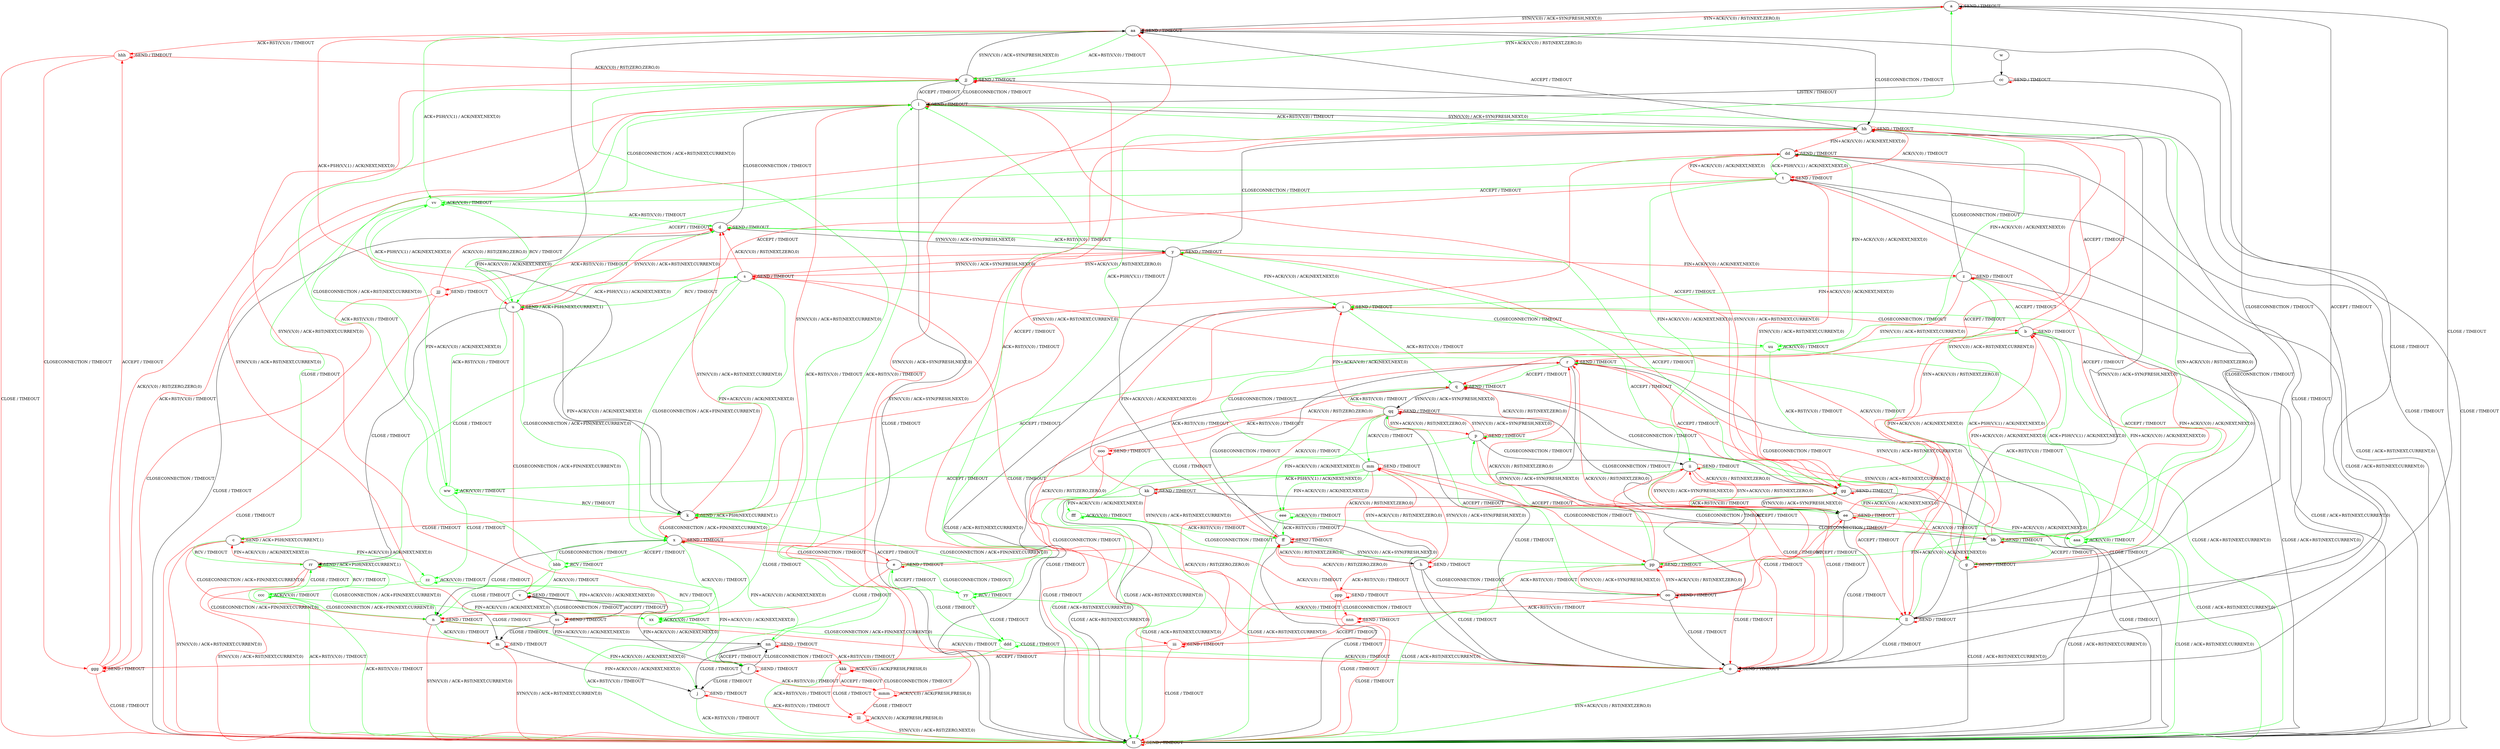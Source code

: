 digraph "" {
	graph ["Incoming time"=14.68402886390686,
		"Outgoing time"=21.50264072418213,
		Output="{'States': 68, 'Transitions': 1023, 'Filename': '../results/tcp/TCP_FreeBSD_Server-TCP_Linux_Server-yices-4.dot'}",
		Reference="{'States': 56, 'Transitions': 716, 'Filename': '../subjects/tcp/TCP_FreeBSD_Server.dot'}",
		Solver=yices,
		Updated="{'States': 58, 'Transitions': 685, 'Filename': '../subjects/tcp/TCP_Linux_Server.dot'}",
		"f-measure"=0.5396145610278372,
		precision=0.5518248175182482,
		recall=0.5279329608938548
	];
	a -> a [key=0,
	color=red,
	label="SEND / TIMEOUT"];
a -> o [key=0,
label="CLOSE / TIMEOUT"];
a -> aa [key=0,
label="SYN(V,V,0) / ACK+SYN(FRESH,NEXT,0)"];
a -> jj [key=0,
color=green,
label="SYN+ACK(V,V,0) / RST(NEXT,ZERO,0)"];
a -> ll [key=0,
label="CLOSECONNECTION / TIMEOUT"];
b -> b [key=0,
color=red,
label="SEND / TIMEOUT"];
b -> r [key=0,
color=red,
label="SYN(V,V,0) / ACK+RST(NEXT,CURRENT,0)"];
b -> z [key=0,
color=green,
label="ACCEPT / TIMEOUT"];
b -> bb [key=0,
color=green,
label="ACK+PSH(V,V,1) / ACK(NEXT,NEXT,0)"];
b -> dd [key=0,
color=red,
label="ACCEPT / TIMEOUT"];
b -> tt [key=0,
label="CLOSE / ACK+RST(NEXT,CURRENT,0)"];
aaa [color=green];
b -> aaa [key=0,
color=green,
label="FIN+ACK(V,V,0) / ACK(NEXT,NEXT,0)"];
c -> c [key=0,
color=red,
label="SEND / ACK+PSH(NEXT,CURRENT,1)"];
c -> n [key=0,
color=red,
label="CLOSECONNECTION / ACK+FIN(NEXT,CURRENT,0)"];
c -> rr [key=0,
color=green,
label="RCV / TIMEOUT"];
c -> tt [key=0,
color=red,
label="SYN(V,V,0) / ACK+RST(NEXT,CURRENT,0)"];
zz [color=green];
c -> zz [key=0,
color=green,
label="FIN+ACK(V,V,0) / ACK(NEXT,NEXT,0)"];
d -> d [key=0,
color=red,
label="SEND / TIMEOUT"];
d -> l [key=0,
label="CLOSECONNECTION / TIMEOUT"];
d -> y [key=0,
label="SYN(V,V,0) / ACK+SYN(FRESH,NEXT,0)"];
d -> tt [key=0,
label="CLOSE / TIMEOUT"];
e -> a [key=0,
color=green,
label="ACK+PSH(V,V,1) / TIMEOUT"];
e -> e [key=0,
color=red,
label="SEND / TIMEOUT"];
e -> n [key=0,
color=red,
label="CLOSE / TIMEOUT"];
e -> x [key=0,
color=red,
label="CLOSECONNECTION / TIMEOUT"];
e -> jj [key=0,
color=red,
label="SYN(V,V,0) / ACK+RST(NEXT,CURRENT,0)"];
yy [color=green];
e -> yy [key=0,
color=green,
label="CLOSECONNECTION / TIMEOUT"];
ddd [color=green];
e -> ddd [key=0,
color=green,
label="CLOSE / TIMEOUT"];
f -> f [key=0,
color=red,
label="SEND / TIMEOUT"];
f -> j [key=0,
label="CLOSE / TIMEOUT"];
f -> jj [key=0,
color=green,
label="ACK+RST(V,V,0) / TIMEOUT"];
f -> nn [key=0,
label="CLOSECONNECTION / TIMEOUT"];
mmm [color=red];
f -> mmm [key=0,
color=red,
label="ACK+RST(V,V,0) / TIMEOUT"];
g -> g [key=0,
color=red,
label="SEND / TIMEOUT"];
g -> p [key=0,
color=green,
label="FIN+ACK(V,V,0) / ACK(NEXT,NEXT,0)"];
g -> q [key=0,
color=red,
label="SYN(V,V,0) / ACK+RST(NEXT,CURRENT,0)"];
g -> t [key=0,
label="CLOSECONNECTION / TIMEOUT"];
g -> z [key=0,
color=red,
label="FIN+ACK(V,V,0) / ACK(NEXT,NEXT,0)"];
g -> tt [key=0,
label="CLOSE / ACK+RST(NEXT,CURRENT,0)"];
h -> h [key=0,
color=red,
label="SEND / TIMEOUT"];
h -> o [key=0,
label="CLOSE / TIMEOUT"];
h -> ff [key=0,
color=red,
label="ACK(V,V,0) / RST(NEXT,ZERO,0)"];
h -> mm [key=0,
color=red,
label="SYN+ACK(V,V,0) / RST(NEXT,ZERO,0)"];
h -> oo [key=0,
label="CLOSECONNECTION / TIMEOUT"];
ppp [color=red];
h -> ppp [key=0,
color=red,
label="ACK+RST(V,V,0) / TIMEOUT"];
i -> b [key=0,
color=red,
label="CLOSECONNECTION / TIMEOUT"];
i -> i [key=0,
color=red,
label="SEND / TIMEOUT"];
i -> q [key=0,
color=green,
label="ACK+RST(V,V,0) / TIMEOUT"];
i -> ff [key=0,
color=red,
label="ACK+RST(V,V,0) / TIMEOUT"];
i -> tt [key=0,
label="CLOSE / ACK+RST(NEXT,CURRENT,0)"];
uu [color=green];
i -> uu [key=0,
color=green,
label="CLOSECONNECTION / TIMEOUT"];
j -> j [key=0,
color=red,
label="SEND / TIMEOUT"];
j -> tt [key=0,
color=green,
label="ACK+RST(V,V,0) / TIMEOUT"];
lll [color=red];
j -> lll [key=0,
color=red,
label="ACK+RST(V,V,0) / TIMEOUT"];
k -> c [key=0,
color=red,
label="CLOSE / TIMEOUT"];
k -> d [key=0,
color=red,
label="SYN(V,V,0) / ACK+RST(NEXT,CURRENT,0)"];
k -> k [key=0,
color=red,
label="SEND / ACK+PSH(NEXT,CURRENT,1)"];
k -> x [key=0,
color=red,
label="CLOSECONNECTION / ACK+FIN(NEXT,CURRENT,0)"];
xx [color=green];
k -> xx [key=0,
color=green,
label="CLOSE / TIMEOUT"];
k -> yy [key=0,
color=green,
label="CLOSECONNECTION / ACK+FIN(NEXT,CURRENT,0)"];
l -> l [key=0,
color=red,
label="SEND / TIMEOUT"];
l -> hh [key=0,
label="SYN(V,V,0) / ACK+SYN(FRESH,NEXT,0)"];
l -> jj [key=0,
label="ACCEPT / TIMEOUT"];
l -> tt [key=0,
label="CLOSE / TIMEOUT"];
m -> j [key=0,
label="FIN+ACK(V,V,0) / ACK(NEXT,NEXT,0)"];
m -> m [key=0,
color=red,
label="SEND / TIMEOUT"];
m -> tt [key=0,
color=red,
label="SYN(V,V,0) / ACK+RST(NEXT,CURRENT,0)"];
n -> j [key=0,
color=green,
label="FIN+ACK(V,V,0) / ACK(NEXT,NEXT,0)"];
n -> m [key=0,
color=green,
label="ACK(V,V,0) / TIMEOUT"];
n -> n [key=0,
color=red,
label="SEND / TIMEOUT"];
n -> o [key=0,
color=red,
label="ACK(V,V,0) / TIMEOUT"];
n -> tt [key=0,
color=red,
label="SYN(V,V,0) / ACK+RST(NEXT,CURRENT,0)"];
o -> o [key=0,
color=red,
label="SEND / TIMEOUT"];
o -> tt [key=0,
color=green,
label="SYN+ACK(V,V,0) / RST(NEXT,ZERO,0)"];
p -> o [key=0,
color=red,
label="CLOSE / TIMEOUT"];
p -> p [key=0,
color=red,
label="SEND / TIMEOUT"];
p -> q [key=0,
color=red,
label="ACK(V,V,0) / RST(NEXT,ZERO,0)"];
p -> ii [key=0,
label="CLOSECONNECTION / TIMEOUT"];
p -> qq [key=0,
color=red,
label="SYN(V,V,0) / ACK+SYN(FRESH,NEXT,0)"];
p -> tt [key=0,
color=green,
label="CLOSE / ACK+RST(NEXT,CURRENT,0)"];
q -> q [key=0,
color=red,
label="SEND / TIMEOUT"];
q -> gg [key=0,
label="CLOSECONNECTION / TIMEOUT"];
q -> qq [key=0,
label="SYN(V,V,0) / ACK+SYN(FRESH,NEXT,0)"];
q -> tt [key=0,
label="CLOSE / TIMEOUT"];
r -> q [key=0,
color=green,
label="ACCEPT / TIMEOUT"];
r -> r [key=0,
color=red,
label="SEND / TIMEOUT"];
r -> gg [key=0,
color=red,
label="ACCEPT / TIMEOUT"];
r -> oo [key=0,
label="SYN(V,V,0) / ACK+SYN(FRESH,NEXT,0)"];
r -> tt [key=0,
label="CLOSE / TIMEOUT"];
s -> d [key=0,
color=red,
label="ACK(V,V,0) / RST(NEXT,ZERO,0)"];
s -> k [key=0,
color=green,
label="FIN+ACK(V,V,0) / ACK(NEXT,NEXT,0)"];
s -> o [key=0,
color=red,
label="CLOSE / TIMEOUT"];
s -> s [key=0,
color=red,
label="SEND / TIMEOUT"];
s -> u [key=0,
color=green,
label="ACK+PSH(V,V,1) / ACK(NEXT,NEXT,0)"];
s -> x [key=0,
color=green,
label="CLOSECONNECTION / ACK+FIN(NEXT,CURRENT,0)"];
s -> y [key=0,
color=red,
label="SYN(V,V,0) / ACK+SYN(FRESH,NEXT,0)"];
s -> ll [key=0,
color=red,
label="CLOSECONNECTION / TIMEOUT"];
s -> rr [key=0,
color=green,
label="CLOSE / TIMEOUT"];
t -> t [key=0,
color=red,
label="SEND / TIMEOUT"];
t -> u [key=0,
color=red,
label="ACCEPT / TIMEOUT"];
t -> dd [key=0,
color=red,
label="FIN+ACK(V,V,0) / ACK(NEXT,NEXT,0)"];
t -> gg [key=0,
color=red,
label="SYN(V,V,0) / ACK+RST(NEXT,CURRENT,0)"];
t -> ii [key=0,
color=green,
label="FIN+ACK(V,V,0) / ACK(NEXT,NEXT,0)"];
t -> tt [key=0,
label="CLOSE / ACK+RST(NEXT,CURRENT,0)"];
vv [color=green];
t -> vv [key=0,
color=green,
label="ACCEPT / TIMEOUT"];
u -> d [key=0,
color=red,
label="SYN(V,V,0) / ACK+RST(NEXT,CURRENT,0)"];
u -> k [key=0,
label="FIN+ACK(V,V,0) / ACK(NEXT,NEXT,0)"];
u -> s [key=0,
color=green,
label="RCV / TIMEOUT"];
u -> u [key=0,
color=red,
label="SEND / ACK+PSH(NEXT,CURRENT,1)"];
u -> x [key=0,
color=green,
label="CLOSECONNECTION / ACK+FIN(NEXT,CURRENT,0)"];
u -> rr [key=0,
label="CLOSE / TIMEOUT"];
u -> ss [key=0,
color=red,
label="CLOSECONNECTION / ACK+FIN(NEXT,CURRENT,0)"];
u -> vv [key=0,
color=green,
label="ACK+PSH(V,V,1) / ACK(NEXT,NEXT,0)"];
v -> f [key=0,
label="FIN+ACK(V,V,0) / ACK(NEXT,NEXT,0)"];
v -> m [key=0,
label="CLOSE / TIMEOUT"];
v -> v [key=0,
color=red,
label="SEND / TIMEOUT"];
v -> jj [key=0,
color=red,
label="SYN(V,V,0) / ACK+RST(NEXT,CURRENT,0)"];
v -> ss [key=0,
label="CLOSECONNECTION / TIMEOUT"];
w -> cc [key=0];
x -> e [key=0,
color=red,
label="ACCEPT / TIMEOUT"];
x -> l [key=0,
color=red,
label="SYN(V,V,0) / ACK+RST(NEXT,CURRENT,0)"];
x -> n [key=0,
label="CLOSE / TIMEOUT"];
x -> x [key=0,
color=red,
label="SEND / TIMEOUT"];
x -> ll [key=0,
color=red,
label="ACK(V,V,0) / TIMEOUT"];
x -> nn [key=0,
color=green,
label="FIN+ACK(V,V,0) / ACK(NEXT,NEXT,0)"];
x -> ss [key=0,
color=green,
label="ACK(V,V,0) / TIMEOUT"];
bbb [color=green];
x -> bbb [key=0,
color=green,
label="ACCEPT / TIMEOUT"];
y -> d [key=0,
color=green,
label="ACK+RST(V,V,0) / TIMEOUT"];
y -> g [key=0,
color=red,
label="ACK(V,V,0) / TIMEOUT"];
y -> i [key=0,
color=green,
label="FIN+ACK(V,V,0) / ACK(NEXT,NEXT,0)"];
y -> o [key=0,
label="CLOSE / TIMEOUT"];
y -> s [key=0,
color=red,
label="SYN+ACK(V,V,0) / RST(NEXT,ZERO,0)"];
y -> y [key=0,
color=red,
label="SEND / TIMEOUT"];
y -> z [key=0,
color=red,
label="FIN+ACK(V,V,0) / ACK(NEXT,NEXT,0)"];
y -> hh [key=0,
label="CLOSECONNECTION / TIMEOUT"];
jjj [color=red];
y -> jjj [key=0,
color=red,
label="ACK+RST(V,V,0) / TIMEOUT"];
z -> g [key=0,
color=green,
label="ACK+PSH(V,V,1) / ACK(NEXT,NEXT,0)"];
z -> i [key=0,
color=green,
label="FIN+ACK(V,V,0) / ACK(NEXT,NEXT,0)"];
z -> q [key=0,
color=red,
label="SYN(V,V,0) / ACK+RST(NEXT,CURRENT,0)"];
z -> z [key=0,
color=red,
label="SEND / TIMEOUT"];
z -> dd [key=0,
label="CLOSECONNECTION / TIMEOUT"];
z -> tt [key=0,
label="CLOSE / ACK+RST(NEXT,CURRENT,0)"];
aa -> a [key=0,
color=red,
label="SYN+ACK(V,V,0) / RST(NEXT,ZERO,0)"];
aa -> k [key=0,
label="FIN+ACK(V,V,0) / ACK(NEXT,NEXT,0)"];
aa -> o [key=0,
label="CLOSE / TIMEOUT"];
aa -> u [key=0,
color=red,
label="ACK+PSH(V,V,1) / ACK(NEXT,NEXT,0)"];
aa -> aa [key=0,
color=red,
label="SEND / TIMEOUT"];
aa -> hh [key=0,
label="CLOSECONNECTION / TIMEOUT"];
aa -> jj [key=0,
color=green,
label="ACK+RST(V,V,0) / TIMEOUT"];
aa -> vv [key=0,
color=green,
label="ACK+PSH(V,V,1) / ACK(NEXT,NEXT,0)"];
hhh [color=red];
aa -> hhh [key=0,
color=red,
label="ACK+RST(V,V,0) / TIMEOUT"];
bb -> b [key=0,
color=red,
label="FIN+ACK(V,V,0) / ACK(NEXT,NEXT,0)"];
bb -> g [key=0,
color=green,
label="ACCEPT / TIMEOUT"];
bb -> r [key=0,
color=red,
label="SYN(V,V,0) / ACK+RST(NEXT,CURRENT,0)"];
bb -> t [key=0,
color=red,
label="ACCEPT / TIMEOUT"];
bb -> bb [key=0,
color=red,
label="SEND / TIMEOUT"];
bb -> pp [key=0,
color=green,
label="FIN+ACK(V,V,0) / ACK(NEXT,NEXT,0)"];
bb -> tt [key=0,
label="CLOSE / ACK+RST(NEXT,CURRENT,0)"];
cc -> l [key=0,
label="LISTEN / TIMEOUT"];
cc -> cc [key=0,
color=red,
label="SEND / TIMEOUT"];
cc -> tt [key=0,
label="CLOSE / TIMEOUT"];
dd -> k [key=0,
color=red,
label="ACCEPT / TIMEOUT"];
dd -> t [key=0,
color=green,
label="ACK+PSH(V,V,1) / ACK(NEXT,NEXT,0)"];
dd -> u [key=0,
color=green,
label="ACCEPT / TIMEOUT"];
dd -> dd [key=0,
color=red,
label="SEND / TIMEOUT"];
dd -> gg [key=0,
color=red,
label="SYN(V,V,0) / ACK+RST(NEXT,CURRENT,0)"];
dd -> tt [key=0,
label="CLOSE / ACK+RST(NEXT,CURRENT,0)"];
dd -> uu [key=0,
color=green,
label="FIN+ACK(V,V,0) / ACK(NEXT,NEXT,0)"];
ee -> b [key=0,
color=red,
label="FIN+ACK(V,V,0) / ACK(NEXT,NEXT,0)"];
ee -> o [key=0,
label="CLOSE / TIMEOUT"];
ee -> y [key=0,
color=green,
label="ACCEPT / TIMEOUT"];
ee -> bb [key=0,
color=red,
label="ACK(V,V,0) / TIMEOUT"];
ee -> ee [key=0,
color=red,
label="SEND / TIMEOUT"];
ee -> gg [key=0,
color=green,
label="ACK+RST(V,V,0) / TIMEOUT"];
ee -> hh [key=0,
color=red,
label="ACCEPT / TIMEOUT"];
ee -> ii [key=0,
color=red,
label="SYN+ACK(V,V,0) / RST(NEXT,ZERO,0)"];
ee -> aaa [key=0,
color=green,
label="FIN+ACK(V,V,0) / ACK(NEXT,NEXT,0)"];
iii [color=red];
ee -> iii [key=0,
color=red,
label="ACK+RST(V,V,0) / TIMEOUT"];
ff -> h [key=0,
label="SYN(V,V,0) / ACK+SYN(FRESH,NEXT,0)"];
ff -> r [key=0,
label="CLOSECONNECTION / TIMEOUT"];
ff -> ff [key=0,
color=red,
label="SEND / TIMEOUT"];
ff -> tt [key=0,
label="CLOSE / TIMEOUT"];
gg -> d [key=0,
color=green,
label="ACCEPT / TIMEOUT"];
gg -> l [key=0,
color=red,
label="ACCEPT / TIMEOUT"];
gg -> ee [key=0,
label="SYN(V,V,0) / ACK+SYN(FRESH,NEXT,0)"];
gg -> gg [key=0,
color=red,
label="SEND / TIMEOUT"];
gg -> tt [key=0,
label="CLOSE / TIMEOUT"];
hh -> l [key=0,
color=green,
label="ACK+RST(V,V,0) / TIMEOUT"];
hh -> o [key=0,
label="CLOSE / TIMEOUT"];
hh -> t [key=0,
color=red,
label="ACK(V,V,0) / TIMEOUT"];
hh -> aa [key=0,
label="ACCEPT / TIMEOUT"];
hh -> dd [key=0,
color=red,
label="FIN+ACK(V,V,0) / ACK(NEXT,NEXT,0)"];
hh -> hh [key=0,
color=red,
label="SEND / TIMEOUT"];
hh -> ll [key=0,
color=red,
label="SYN+ACK(V,V,0) / RST(NEXT,ZERO,0)"];
hh -> uu [key=0,
color=green,
label="FIN+ACK(V,V,0) / ACK(NEXT,NEXT,0)"];
ggg [color=red];
hh -> ggg [key=0,
color=red,
label="ACK+RST(V,V,0) / TIMEOUT"];
ii -> o [key=0,
color=red,
label="CLOSE / TIMEOUT"];
ii -> ee [key=0,
color=red,
label="SYN(V,V,0) / ACK+SYN(FRESH,NEXT,0)"];
ii -> gg [key=0,
color=red,
label="ACK(V,V,0) / RST(NEXT,ZERO,0)"];
ii -> ii [key=0,
color=red,
label="SEND / TIMEOUT"];
ii -> ll [key=0,
color=red,
label="ACCEPT / TIMEOUT"];
ii -> tt [key=0,
color=green,
label="CLOSE / ACK+RST(NEXT,CURRENT,0)"];
ww [color=green];
ii -> ww [key=0,
color=green,
label="ACCEPT / TIMEOUT"];
jj -> l [key=0,
label="CLOSECONNECTION / TIMEOUT"];
jj -> aa [key=0,
label="SYN(V,V,0) / ACK+SYN(FRESH,NEXT,0)"];
jj -> jj [key=0,
color=red,
label="SEND / TIMEOUT"];
jj -> tt [key=0,
label="CLOSE / TIMEOUT"];
kk -> i [key=0,
color=red,
label="FIN+ACK(V,V,0) / ACK(NEXT,NEXT,0)"];
kk -> bb [key=0,
label="CLOSECONNECTION / TIMEOUT"];
kk -> ff [key=0,
color=red,
label="SYN(V,V,0) / ACK+RST(NEXT,CURRENT,0)"];
kk -> kk [key=0,
color=red,
label="SEND / TIMEOUT"];
kk -> tt [key=0,
label="CLOSE / ACK+RST(NEXT,CURRENT,0)"];
fff [color=green];
kk -> fff [key=0,
color=green,
label="FIN+ACK(V,V,0) / ACK(NEXT,NEXT,0)"];
ll -> a [key=0,
label="ACCEPT / TIMEOUT"];
ll -> l [key=0,
color=green,
label="SYN+ACK(V,V,0) / RST(NEXT,ZERO,0)"];
ll -> o [key=0,
label="CLOSE / TIMEOUT"];
ll -> hh [key=0,
label="SYN(V,V,0) / ACK+SYN(FRESH,NEXT,0)"];
ll -> ll [key=0,
color=red,
label="SEND / TIMEOUT"];
mm -> b [key=0,
color=green,
label="CLOSECONNECTION / TIMEOUT"];
mm -> h [key=0,
color=red,
label="SYN(V,V,0) / ACK+SYN(FRESH,NEXT,0)"];
mm -> o [key=0,
color=red,
label="CLOSE / TIMEOUT"];
mm -> ff [key=0,
color=red,
label="ACK(V,V,0) / RST(NEXT,ZERO,0)"];
mm -> kk [key=0,
color=green,
label="ACK+PSH(V,V,1) / ACK(NEXT,NEXT,0)"];
mm -> mm [key=0,
color=red,
label="SEND / TIMEOUT"];
mm -> pp [key=0,
color=red,
label="CLOSECONNECTION / TIMEOUT"];
mm -> tt [key=0,
color=green,
label="CLOSE / ACK+RST(NEXT,CURRENT,0)"];
eee [color=green];
mm -> eee [key=0,
color=green,
label="FIN+ACK(V,V,0) / ACK(NEXT,NEXT,0)"];
nn -> f [key=0,
label="ACCEPT / TIMEOUT"];
nn -> j [key=0,
label="CLOSE / TIMEOUT"];
nn -> l [key=0,
color=green,
label="ACK+RST(V,V,0) / TIMEOUT"];
nn -> nn [key=0,
color=red,
label="SEND / TIMEOUT"];
kkk [color=red];
nn -> kkk [key=0,
color=red,
label="ACK+RST(V,V,0) / TIMEOUT"];
oo -> o [key=0,
label="CLOSE / TIMEOUT"];
oo -> r [key=0,
color=red,
label="ACK(V,V,0) / RST(NEXT,ZERO,0)"];
oo -> ee [key=0,
color=red,
label="ACCEPT / TIMEOUT"];
oo -> oo [key=0,
color=red,
label="SEND / TIMEOUT"];
oo -> pp [key=0,
color=red,
label="SYN+ACK(V,V,0) / RST(NEXT,ZERO,0)"];
oo -> qq [key=0,
color=green,
label="ACCEPT / TIMEOUT"];
nnn [color=red];
oo -> nnn [key=0,
color=red,
label="ACK+RST(V,V,0) / TIMEOUT"];
pp -> o [key=0,
color=red,
label="CLOSE / TIMEOUT"];
pp -> p [key=0,
color=green,
label="ACCEPT / TIMEOUT"];
pp -> r [key=0,
color=red,
label="ACK(V,V,0) / RST(NEXT,ZERO,0)"];
pp -> ii [key=0,
color=red,
label="ACCEPT / TIMEOUT"];
pp -> oo [key=0,
color=red,
label="SYN(V,V,0) / ACK+SYN(FRESH,NEXT,0)"];
pp -> pp [key=0,
color=red,
label="SEND / TIMEOUT"];
pp -> tt [key=0,
color=green,
label="CLOSE / ACK+RST(NEXT,CURRENT,0)"];
qq -> i [key=0,
color=red,
label="FIN+ACK(V,V,0) / ACK(NEXT,NEXT,0)"];
qq -> o [key=0,
label="CLOSE / TIMEOUT"];
qq -> p [key=0,
color=red,
label="SYN+ACK(V,V,0) / RST(NEXT,ZERO,0)"];
qq -> q [key=0,
color=green,
label="ACK+RST(V,V,0) / TIMEOUT"];
qq -> ee [key=0,
label="CLOSECONNECTION / TIMEOUT"];
qq -> kk [key=0,
color=red,
label="ACK(V,V,0) / TIMEOUT"];
qq -> mm [key=0,
color=green,
label="ACK(V,V,0) / TIMEOUT"];
qq -> qq [key=0,
color=red,
label="SEND / TIMEOUT"];
qq -> eee [key=0,
color=green,
label="FIN+ACK(V,V,0) / ACK(NEXT,NEXT,0)"];
ooo [color=red];
qq -> ooo [key=0,
color=red,
label="ACK+RST(V,V,0) / TIMEOUT"];
rr -> c [key=0,
color=red,
label="FIN+ACK(V,V,0) / ACK(NEXT,NEXT,0)"];
rr -> m [key=0,
color=red,
label="CLOSECONNECTION / ACK+FIN(NEXT,CURRENT,0)"];
rr -> n [key=0,
color=green,
label="CLOSECONNECTION / ACK+FIN(NEXT,CURRENT,0)"];
rr -> rr [key=0,
color=red,
label="SEND / ACK+PSH(NEXT,CURRENT,1)"];
rr -> tt [key=0,
color=red,
label="SYN(V,V,0) / ACK+RST(NEXT,CURRENT,0)"];
rr -> xx [key=0,
color=green,
label="FIN+ACK(V,V,0) / ACK(NEXT,NEXT,0)"];
ccc [color=green];
rr -> ccc [key=0,
color=green,
label="RCV / TIMEOUT"];
ss -> l [key=0,
color=red,
label="SYN(V,V,0) / ACK+RST(NEXT,CURRENT,0)"];
ss -> m [key=0,
label="CLOSE / TIMEOUT"];
ss -> v [key=0,
label="ACCEPT / TIMEOUT"];
ss -> nn [key=0,
label="FIN+ACK(V,V,0) / ACK(NEXT,NEXT,0)"];
ss -> ss [key=0,
color=red,
label="SEND / TIMEOUT"];
tt -> tt [key=0,
color=red,
label="SEND / TIMEOUT"];
uu -> k [key=0,
color=green,
label="ACCEPT / TIMEOUT"];
uu -> gg [key=0,
color=green,
label="ACK+RST(V,V,0) / TIMEOUT"];
uu -> tt [key=0,
color=green,
label="CLOSE / ACK+RST(NEXT,CURRENT,0)"];
uu -> uu [key=0,
color=green,
label="ACK(V,V,0) / TIMEOUT"];
vv -> c [key=0,
color=green,
label="CLOSE / TIMEOUT"];
vv -> d [key=0,
color=green,
label="ACK+RST(V,V,0) / TIMEOUT"];
vv -> l [key=0,
color=green,
label="CLOSECONNECTION / ACK+RST(NEXT,CURRENT,0)"];
vv -> u [key=0,
color=green,
label="RCV / TIMEOUT"];
vv -> vv [key=0,
color=green,
label="ACK(V,V,0) / TIMEOUT"];
vv -> ww [key=0,
color=green,
label="FIN+ACK(V,V,0) / ACK(NEXT,NEXT,0)"];
ww -> d [key=0,
color=green,
label="ACK+RST(V,V,0) / TIMEOUT"];
ww -> k [key=0,
color=green,
label="RCV / TIMEOUT"];
ww -> l [key=0,
color=green,
label="CLOSECONNECTION / ACK+RST(NEXT,CURRENT,0)"];
ww -> ww [key=0,
color=green,
label="ACK(V,V,0) / TIMEOUT"];
ww -> zz [key=0,
color=green,
label="CLOSE / TIMEOUT"];
xx -> tt [key=0,
color=green,
label="ACK+RST(V,V,0) / TIMEOUT"];
xx -> xx [key=0,
color=green,
label="ACK(V,V,0) / TIMEOUT"];
xx -> ddd [key=0,
color=green,
label="CLOSECONNECTION / ACK+FIN(NEXT,CURRENT,0)"];
yy -> e [key=0,
color=green,
label="ACCEPT / TIMEOUT"];
yy -> l [key=0,
color=green,
label="ACK+RST(V,V,0) / TIMEOUT"];
yy -> ll [key=0,
color=green,
label="ACK(V,V,0) / TIMEOUT"];
yy -> yy [key=0,
color=green,
label="RCV / TIMEOUT"];
yy -> ddd [key=0,
color=green,
label="CLOSE / TIMEOUT"];
zz -> tt [key=0,
color=green,
label="ACK+RST(V,V,0) / TIMEOUT"];
zz -> xx [key=0,
color=green,
label="RCV / TIMEOUT"];
zz -> zz [key=0,
color=green,
label="ACK(V,V,0) / TIMEOUT"];
aaa -> i [key=0,
color=green,
label="ACCEPT / TIMEOUT"];
aaa -> r [key=0,
color=green,
label="ACK+RST(V,V,0) / TIMEOUT"];
aaa -> tt [key=0,
color=green,
label="CLOSE / ACK+RST(NEXT,CURRENT,0)"];
aaa -> aaa [key=0,
color=green,
label="ACK(V,V,0) / TIMEOUT"];
bbb -> f [key=0,
color=green,
label="FIN+ACK(V,V,0) / ACK(NEXT,NEXT,0)"];
bbb -> n [key=0,
color=green,
label="CLOSE / TIMEOUT"];
bbb -> v [key=0,
color=green,
label="ACK(V,V,0) / TIMEOUT"];
bbb -> x [key=0,
color=green,
label="CLOSECONNECTION / TIMEOUT"];
bbb -> jj [key=0,
color=green,
label="ACK+RST(V,V,0) / TIMEOUT"];
bbb -> bbb [key=0,
color=green,
label="RCV / TIMEOUT"];
ccc -> n [key=0,
color=green,
label="CLOSECONNECTION / ACK+FIN(NEXT,CURRENT,0)"];
ccc -> rr [key=0,
color=green,
label="CLOSE / TIMEOUT"];
ccc -> tt [key=0,
color=green,
label="ACK+RST(V,V,0) / TIMEOUT"];
ccc -> xx [key=0,
color=green,
label="FIN+ACK(V,V,0) / ACK(NEXT,NEXT,0)"];
ccc -> ccc [key=0,
color=green,
label="ACK(V,V,0) / TIMEOUT"];
ddd -> o [key=0,
color=green,
label="ACK(V,V,0) / TIMEOUT"];
ddd -> tt [key=0,
color=green,
label="ACK+RST(V,V,0) / TIMEOUT"];
ddd -> ddd [key=0,
color=green,
label="CLOSE / TIMEOUT"];
eee -> ff [key=0,
color=green,
label="ACK+RST(V,V,0) / TIMEOUT"];
eee -> tt [key=0,
color=green,
label="CLOSE / ACK+RST(NEXT,CURRENT,0)"];
eee -> aaa [key=0,
color=green,
label="CLOSECONNECTION / TIMEOUT"];
eee -> eee [key=0,
color=green,
label="ACK(V,V,0) / TIMEOUT"];
fff -> ff [key=0,
color=green,
label="ACK+RST(V,V,0) / TIMEOUT"];
fff -> pp [key=0,
color=green,
label="CLOSECONNECTION / TIMEOUT"];
fff -> tt [key=0,
color=green,
label="CLOSE / ACK+RST(NEXT,CURRENT,0)"];
fff -> fff [key=0,
color=green,
label="ACK(V,V,0) / TIMEOUT"];
ggg -> l [key=0,
color=red,
label="ACK(V,V,0) / RST(ZERO,ZERO,0)"];
ggg -> tt [key=0,
color=red,
label="CLOSE / TIMEOUT"];
ggg -> ggg [key=0,
color=red,
label="SEND / TIMEOUT"];
ggg -> hhh [key=0,
color=red,
label="ACCEPT / TIMEOUT"];
hhh -> jj [key=0,
color=red,
label="ACK(V,V,0) / RST(ZERO,ZERO,0)"];
hhh -> tt [key=0,
color=red,
label="CLOSE / TIMEOUT"];
hhh -> ggg [key=0,
color=red,
label="CLOSECONNECTION / TIMEOUT"];
hhh -> hhh [key=0,
color=red,
label="SEND / TIMEOUT"];
iii -> gg [key=0,
color=red,
label="ACK(V,V,0) / RST(ZERO,ZERO,0)"];
iii -> tt [key=0,
color=red,
label="CLOSE / TIMEOUT"];
iii -> ggg [key=0,
color=red,
label="ACCEPT / TIMEOUT"];
iii -> iii [key=0,
color=red,
label="SEND / TIMEOUT"];
jjj -> d [key=0,
color=red,
label="ACK(V,V,0) / RST(ZERO,ZERO,0)"];
jjj -> tt [key=0,
color=red,
label="CLOSE / TIMEOUT"];
jjj -> ggg [key=0,
color=red,
label="CLOSECONNECTION / TIMEOUT"];
jjj -> jjj [key=0,
color=red,
label="SEND / TIMEOUT"];
kkk -> hh [key=0,
color=red,
label="SYN(V,V,0) / ACK+SYN(FRESH,NEXT,0)"];
kkk -> kkk [key=0,
color=red,
label="ACK(V,V,0) / ACK(FRESH,FRESH,0)"];
kkk -> lll [key=0,
color=red,
label="CLOSE / TIMEOUT"];
kkk -> mmm [key=0,
color=red,
label="ACCEPT / TIMEOUT"];
lll -> tt [key=0,
color=red,
label="SYN(V,V,0) / ACK+RST(ZERO,NEXT,0)"];
lll -> lll [key=0,
color=red,
label="ACK(V,V,0) / ACK(FRESH,FRESH,0)"];
mmm -> aa [key=0,
color=red,
label="SYN(V,V,0) / ACK+SYN(FRESH,NEXT,0)"];
mmm -> kkk [key=0,
color=red,
label="CLOSECONNECTION / TIMEOUT"];
mmm -> lll [key=0,
color=red,
label="CLOSE / TIMEOUT"];
mmm -> mmm [key=0,
color=red,
label="ACK(V,V,0) / ACK(FRESH,FRESH,0)"];
nnn -> r [key=0,
color=red,
label="ACK(V,V,0) / RST(ZERO,ZERO,0)"];
nnn -> tt [key=0,
color=red,
label="CLOSE / TIMEOUT"];
nnn -> iii [key=0,
color=red,
label="ACCEPT / TIMEOUT"];
nnn -> nnn [key=0,
color=red,
label="SEND / TIMEOUT"];
ooo -> q [key=0,
color=red,
label="ACK(V,V,0) / RST(ZERO,ZERO,0)"];
ooo -> tt [key=0,
color=red,
label="CLOSE / TIMEOUT"];
ooo -> iii [key=0,
color=red,
label="CLOSECONNECTION / TIMEOUT"];
ooo -> ooo [key=0,
color=red,
label="SEND / TIMEOUT"];
ppp -> ff [key=0,
color=red,
label="ACK(V,V,0) / RST(ZERO,ZERO,0)"];
ppp -> tt [key=0,
color=red,
label="CLOSE / TIMEOUT"];
ppp -> nnn [key=0,
color=red,
label="CLOSECONNECTION / TIMEOUT"];
ppp -> ppp [key=0,
color=red,
label="SEND / TIMEOUT"];
}
